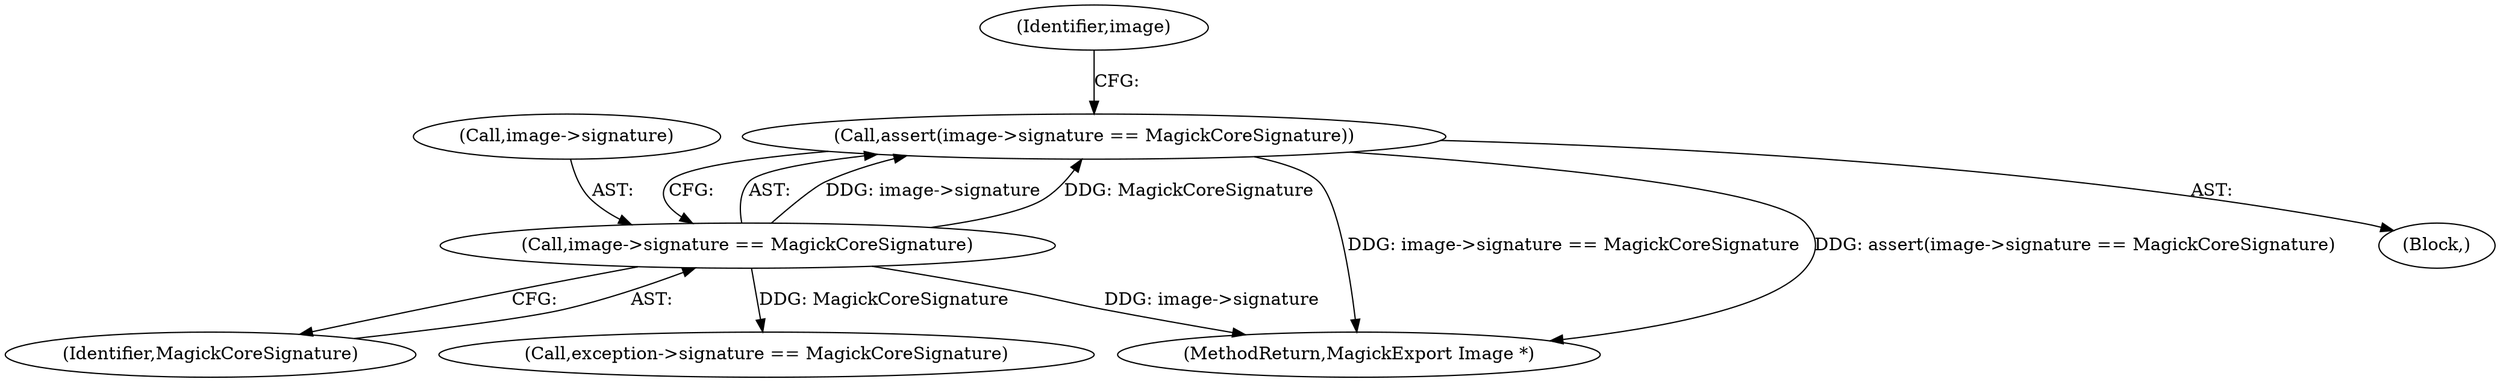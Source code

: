 digraph "0_ImageMagick6_604588fc35c7585abb7a9e71f69bb82e4389fefc@API" {
"1000122" [label="(Call,assert(image->signature == MagickCoreSignature))"];
"1000123" [label="(Call,image->signature == MagickCoreSignature)"];
"1000124" [label="(Call,image->signature)"];
"1000131" [label="(Identifier,image)"];
"1000127" [label="(Identifier,MagickCoreSignature)"];
"1000150" [label="(Call,exception->signature == MagickCoreSignature)"];
"1000122" [label="(Call,assert(image->signature == MagickCoreSignature))"];
"1000686" [label="(MethodReturn,MagickExport Image *)"];
"1000123" [label="(Call,image->signature == MagickCoreSignature)"];
"1000108" [label="(Block,)"];
"1000122" -> "1000108"  [label="AST: "];
"1000122" -> "1000123"  [label="CFG: "];
"1000123" -> "1000122"  [label="AST: "];
"1000131" -> "1000122"  [label="CFG: "];
"1000122" -> "1000686"  [label="DDG: image->signature == MagickCoreSignature"];
"1000122" -> "1000686"  [label="DDG: assert(image->signature == MagickCoreSignature)"];
"1000123" -> "1000122"  [label="DDG: image->signature"];
"1000123" -> "1000122"  [label="DDG: MagickCoreSignature"];
"1000123" -> "1000127"  [label="CFG: "];
"1000124" -> "1000123"  [label="AST: "];
"1000127" -> "1000123"  [label="AST: "];
"1000123" -> "1000686"  [label="DDG: image->signature"];
"1000123" -> "1000150"  [label="DDG: MagickCoreSignature"];
}
